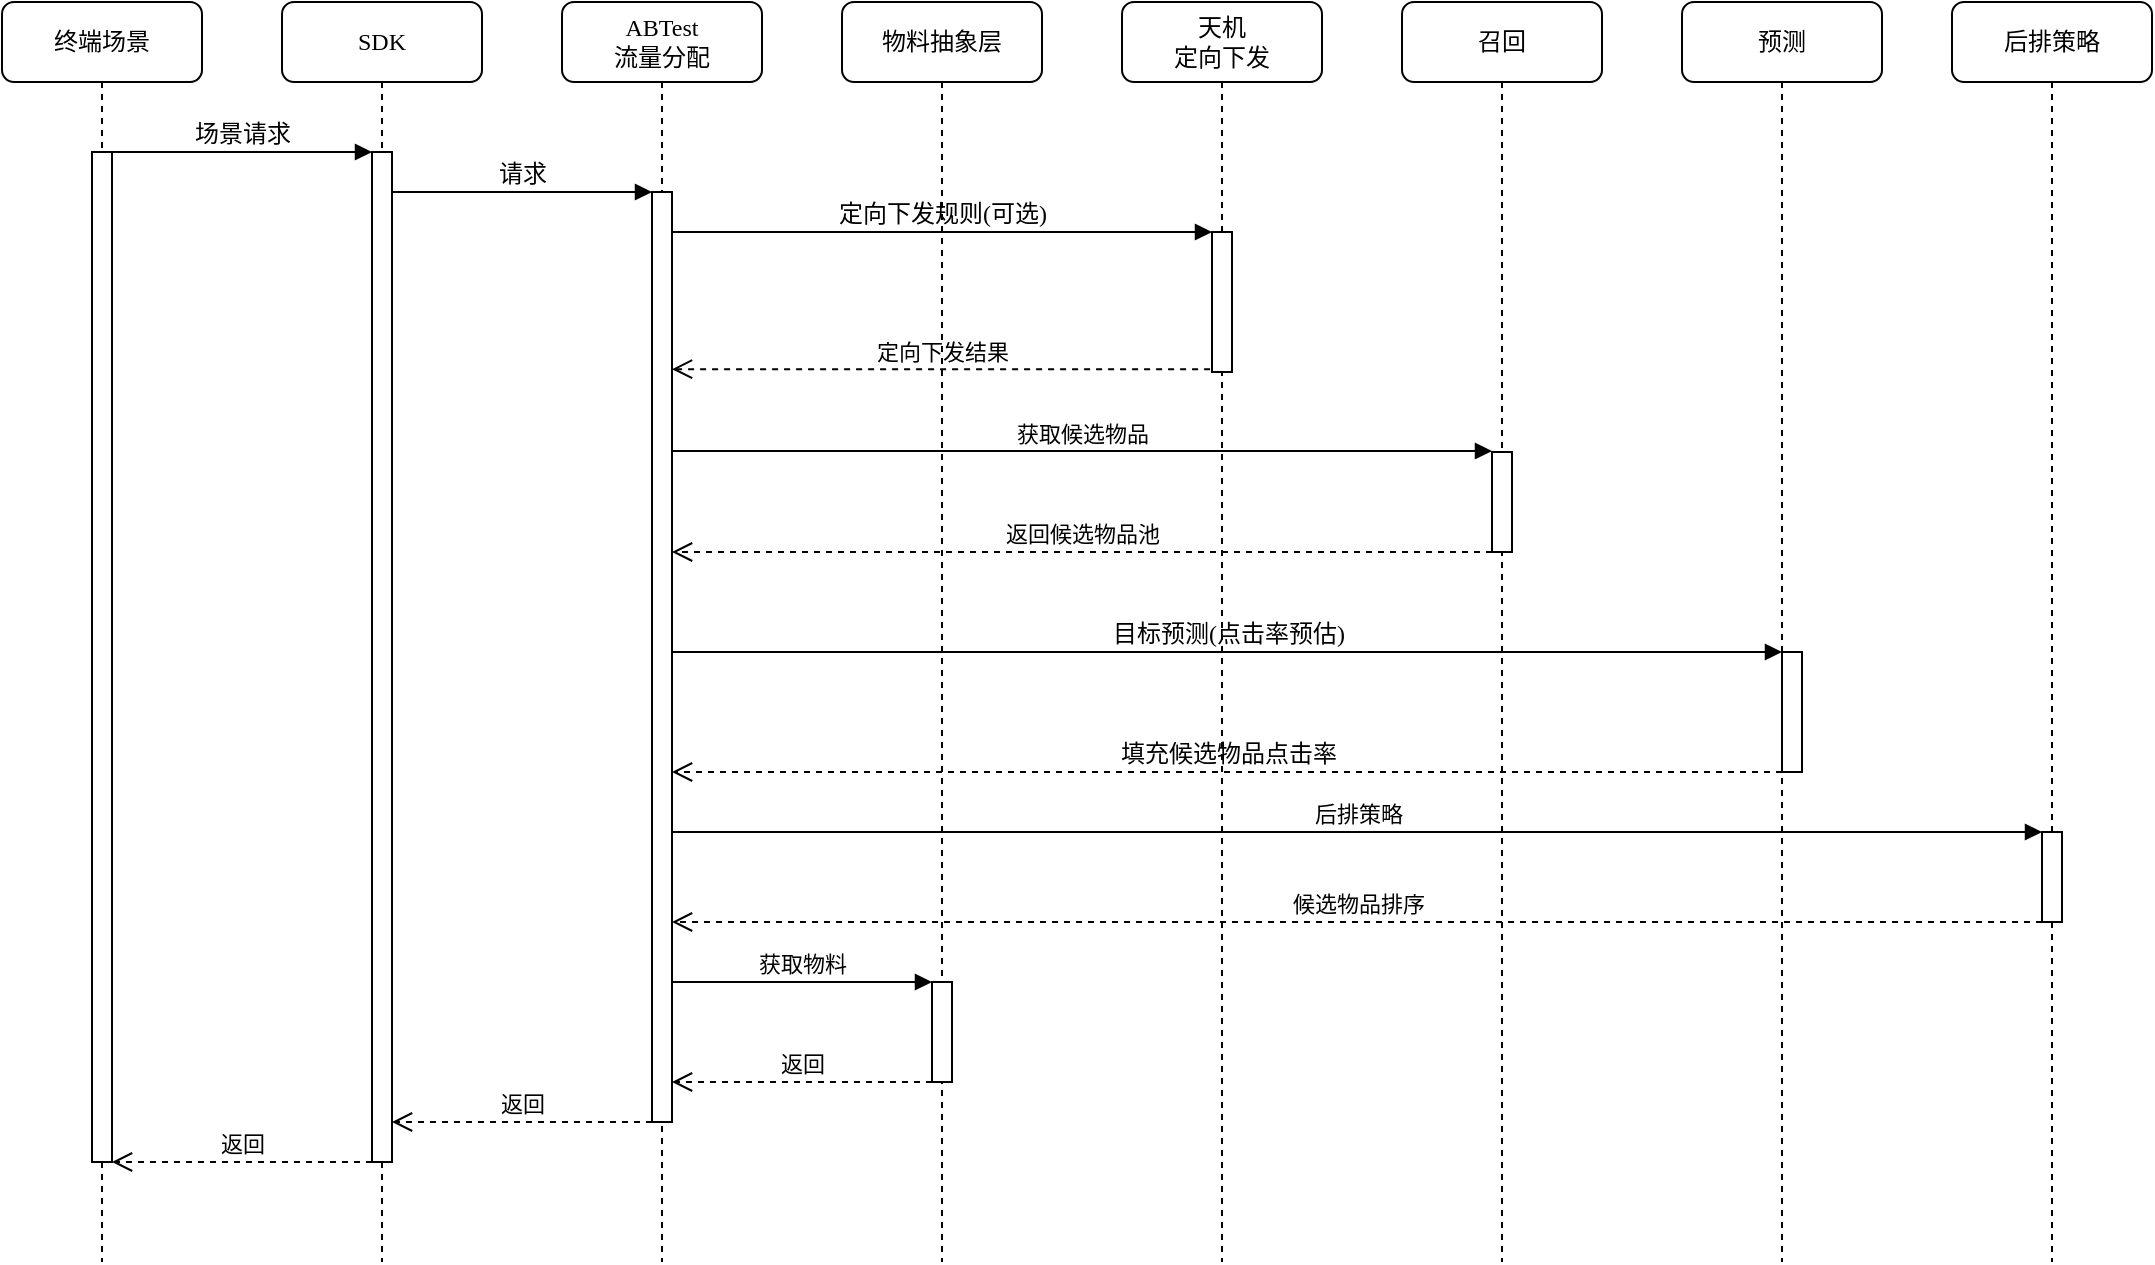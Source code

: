 <mxfile version="11.1.4" type="github"><diagram name="Page-1" id="13e1069c-82ec-6db2-03f1-153e76fe0fe0"><mxGraphModel dx="2866" dy="1566" grid="1" gridSize="10" guides="1" tooltips="1" connect="1" arrows="1" fold="1" page="1" pageScale="1" pageWidth="1100" pageHeight="850" background="#ffffff" math="0" shadow="0"><root><mxCell id="0"/><mxCell id="1" parent="0"/><mxCell id="7baba1c4bc27f4b0-2" value="SDK" style="shape=umlLifeline;perimeter=lifelinePerimeter;whiteSpace=wrap;html=1;container=1;collapsible=0;recursiveResize=0;outlineConnect=0;rounded=1;shadow=0;comic=0;labelBackgroundColor=none;strokeColor=#000000;strokeWidth=1;fillColor=#FFFFFF;fontFamily=Verdana;fontSize=12;fontColor=#000000;align=center;" parent="1" vertex="1"><mxGeometry x="240" y="80" width="100" height="630" as="geometry"/></mxCell><mxCell id="7baba1c4bc27f4b0-10" value="" style="html=1;points=[];perimeter=orthogonalPerimeter;rounded=0;shadow=0;comic=0;labelBackgroundColor=none;strokeColor=#000000;strokeWidth=1;fillColor=#FFFFFF;fontFamily=Verdana;fontSize=12;fontColor=#000000;align=center;" parent="7baba1c4bc27f4b0-2" vertex="1"><mxGeometry x="45" y="75" width="10" height="505" as="geometry"/></mxCell><mxCell id="7baba1c4bc27f4b0-3" value="ABTest&lt;br&gt;流量分配" style="shape=umlLifeline;perimeter=lifelinePerimeter;whiteSpace=wrap;html=1;container=1;collapsible=0;recursiveResize=0;outlineConnect=0;rounded=1;shadow=0;comic=0;labelBackgroundColor=none;strokeColor=#000000;strokeWidth=1;fillColor=#FFFFFF;fontFamily=Verdana;fontSize=12;fontColor=#000000;align=center;" parent="1" vertex="1"><mxGeometry x="380" y="80" width="100" height="630" as="geometry"/></mxCell><mxCell id="7baba1c4bc27f4b0-13" value="" style="html=1;points=[];perimeter=orthogonalPerimeter;rounded=0;shadow=0;comic=0;labelBackgroundColor=none;strokeColor=#000000;strokeWidth=1;fillColor=#FFFFFF;fontFamily=Verdana;fontSize=12;fontColor=#000000;align=center;" parent="7baba1c4bc27f4b0-3" vertex="1"><mxGeometry x="45" y="95" width="10" height="465" as="geometry"/></mxCell><mxCell id="7baba1c4bc27f4b0-4" value="天机&lt;br&gt;定向下发" style="shape=umlLifeline;perimeter=lifelinePerimeter;whiteSpace=wrap;html=1;container=1;collapsible=0;recursiveResize=0;outlineConnect=0;rounded=1;shadow=0;comic=0;labelBackgroundColor=none;strokeColor=#000000;strokeWidth=1;fillColor=#FFFFFF;fontFamily=Verdana;fontSize=12;fontColor=#000000;align=center;" parent="1" vertex="1"><mxGeometry x="660" y="80" width="100" height="630" as="geometry"/></mxCell><mxCell id="7baba1c4bc27f4b0-5" value="召回" style="shape=umlLifeline;perimeter=lifelinePerimeter;whiteSpace=wrap;html=1;container=1;collapsible=0;recursiveResize=0;outlineConnect=0;rounded=1;shadow=0;comic=0;labelBackgroundColor=none;strokeColor=#000000;strokeWidth=1;fillColor=#FFFFFF;fontFamily=Verdana;fontSize=12;fontColor=#000000;align=center;" parent="1" vertex="1"><mxGeometry x="800" y="80" width="100" height="630" as="geometry"/></mxCell><mxCell id="1eGdtdeqw9wQDd7345qI-7" value="" style="html=1;points=[];perimeter=orthogonalPerimeter;rounded=0;shadow=0;comic=0;labelBackgroundColor=none;strokeColor=#000000;strokeWidth=1;fillColor=#FFFFFF;fontFamily=Verdana;fontSize=12;fontColor=#000000;align=center;" parent="7baba1c4bc27f4b0-5" vertex="1"><mxGeometry x="45" y="225" width="10" height="50" as="geometry"/></mxCell><mxCell id="7baba1c4bc27f4b0-6" value="预测" style="shape=umlLifeline;perimeter=lifelinePerimeter;whiteSpace=wrap;html=1;container=1;collapsible=0;recursiveResize=0;outlineConnect=0;rounded=1;shadow=0;comic=0;labelBackgroundColor=none;strokeColor=#000000;strokeWidth=1;fillColor=#FFFFFF;fontFamily=Verdana;fontSize=12;fontColor=#000000;align=center;" parent="1" vertex="1"><mxGeometry x="940" y="80" width="100" height="630" as="geometry"/></mxCell><mxCell id="7baba1c4bc27f4b0-28" value="" style="html=1;points=[];perimeter=orthogonalPerimeter;rounded=0;shadow=0;comic=0;labelBackgroundColor=none;strokeColor=#000000;strokeWidth=1;fillColor=#FFFFFF;fontFamily=Verdana;fontSize=12;fontColor=#000000;align=center;" parent="7baba1c4bc27f4b0-6" vertex="1"><mxGeometry x="50" y="325" width="10" height="60" as="geometry"/></mxCell><mxCell id="7baba1c4bc27f4b0-7" value="后排策略" style="shape=umlLifeline;perimeter=lifelinePerimeter;whiteSpace=wrap;html=1;container=1;collapsible=0;recursiveResize=0;outlineConnect=0;rounded=1;shadow=0;comic=0;labelBackgroundColor=none;strokeColor=#000000;strokeWidth=1;fillColor=#FFFFFF;fontFamily=Verdana;fontSize=12;fontColor=#000000;align=center;" parent="1" vertex="1"><mxGeometry x="1075" y="80" width="100" height="630" as="geometry"/></mxCell><mxCell id="7baba1c4bc27f4b0-8" value="终端场景" style="shape=umlLifeline;perimeter=lifelinePerimeter;whiteSpace=wrap;html=1;container=1;collapsible=0;recursiveResize=0;outlineConnect=0;rounded=1;shadow=0;comic=0;labelBackgroundColor=none;strokeColor=#000000;strokeWidth=1;fillColor=#FFFFFF;fontFamily=Verdana;fontSize=12;fontColor=#000000;align=center;" parent="1" vertex="1"><mxGeometry x="100" y="80" width="100" height="630" as="geometry"/></mxCell><mxCell id="7baba1c4bc27f4b0-9" value="" style="html=1;points=[];perimeter=orthogonalPerimeter;rounded=0;shadow=0;comic=0;labelBackgroundColor=none;strokeColor=#000000;strokeWidth=1;fillColor=#FFFFFF;fontFamily=Verdana;fontSize=12;fontColor=#000000;align=center;" parent="7baba1c4bc27f4b0-8" vertex="1"><mxGeometry x="45" y="75" width="10" height="505" as="geometry"/></mxCell><mxCell id="7baba1c4bc27f4b0-16" value="" style="html=1;points=[];perimeter=orthogonalPerimeter;rounded=0;shadow=0;comic=0;labelBackgroundColor=none;strokeColor=#000000;strokeWidth=1;fillColor=#FFFFFF;fontFamily=Verdana;fontSize=12;fontColor=#000000;align=center;" parent="1" vertex="1"><mxGeometry x="705" y="195" width="10" height="70" as="geometry"/></mxCell><mxCell id="7baba1c4bc27f4b0-17" value="定向下发规则(可选)" style="html=1;verticalAlign=bottom;endArrow=block;labelBackgroundColor=none;fontFamily=Verdana;fontSize=12;edgeStyle=elbowEdgeStyle;elbow=vertical;" parent="1" source="7baba1c4bc27f4b0-13" target="7baba1c4bc27f4b0-16" edge="1"><mxGeometry relative="1" as="geometry"><mxPoint x="510" y="195" as="sourcePoint"/><Array as="points"><mxPoint x="460" y="195"/></Array></mxGeometry></mxCell><mxCell id="7baba1c4bc27f4b0-25" value="" style="html=1;points=[];perimeter=orthogonalPerimeter;rounded=0;shadow=0;comic=0;labelBackgroundColor=none;strokeColor=#000000;strokeWidth=1;fillColor=#FFFFFF;fontFamily=Verdana;fontSize=12;fontColor=#000000;align=center;" parent="1" vertex="1"><mxGeometry x="1120" y="495" width="10" height="45" as="geometry"/></mxCell><mxCell id="7baba1c4bc27f4b0-29" value="目标预测(点击率预估)" style="html=1;verticalAlign=bottom;endArrow=block;entryX=0;entryY=0;labelBackgroundColor=none;fontFamily=Verdana;fontSize=12;edgeStyle=elbowEdgeStyle;elbow=vertical;" parent="1" source="7baba1c4bc27f4b0-13" target="7baba1c4bc27f4b0-28" edge="1"><mxGeometry relative="1" as="geometry"><mxPoint x="600" y="525.048" as="sourcePoint"/></mxGeometry></mxCell><mxCell id="7baba1c4bc27f4b0-30" value="填充候选物品点击率" style="html=1;verticalAlign=bottom;endArrow=open;dashed=1;endSize=8;labelBackgroundColor=none;fontFamily=Verdana;fontSize=12;edgeStyle=elbowEdgeStyle;elbow=vertical;" parent="1" source="7baba1c4bc27f4b0-28" target="7baba1c4bc27f4b0-13" edge="1"><mxGeometry relative="1" as="geometry"><mxPoint x="800" y="601" as="targetPoint"/><Array as="points"><mxPoint x="630" y="465"/><mxPoint x="660" y="465"/></Array></mxGeometry></mxCell><mxCell id="7baba1c4bc27f4b0-11" value="场景请求" style="html=1;verticalAlign=bottom;endArrow=block;entryX=0;entryY=0;labelBackgroundColor=none;fontFamily=Verdana;fontSize=12;edgeStyle=elbowEdgeStyle;elbow=vertical;" parent="1" source="7baba1c4bc27f4b0-9" target="7baba1c4bc27f4b0-10" edge="1"><mxGeometry relative="1" as="geometry"><mxPoint x="220" y="165" as="sourcePoint"/></mxGeometry></mxCell><mxCell id="7baba1c4bc27f4b0-14" value="请求" style="html=1;verticalAlign=bottom;endArrow=block;entryX=0;entryY=0;labelBackgroundColor=none;fontFamily=Verdana;fontSize=12;edgeStyle=elbowEdgeStyle;elbow=vertical;" parent="1" source="7baba1c4bc27f4b0-10" target="7baba1c4bc27f4b0-13" edge="1"><mxGeometry relative="1" as="geometry"><mxPoint x="370" y="175" as="sourcePoint"/></mxGeometry></mxCell><mxCell id="1eGdtdeqw9wQDd7345qI-1" value="定向下发结果" style="html=1;verticalAlign=bottom;endArrow=open;dashed=1;endSize=8;exitX=-0.095;exitY=0.98;exitDx=0;exitDy=0;exitPerimeter=0;" parent="1" source="7baba1c4bc27f4b0-16" target="7baba1c4bc27f4b0-13" edge="1"><mxGeometry relative="1" as="geometry"><mxPoint x="590" y="245" as="sourcePoint"/><mxPoint x="450" y="266" as="targetPoint"/></mxGeometry></mxCell><mxCell id="1eGdtdeqw9wQDd7345qI-6" value="获取候选物品" style="html=1;verticalAlign=bottom;endArrow=block;" parent="1" edge="1"><mxGeometry width="80" relative="1" as="geometry"><mxPoint x="435" y="304.5" as="sourcePoint"/><mxPoint x="845" y="304.5" as="targetPoint"/></mxGeometry></mxCell><mxCell id="1eGdtdeqw9wQDd7345qI-8" value="返回候选物品池" style="html=1;verticalAlign=bottom;endArrow=open;dashed=1;endSize=8;" parent="1" source="1eGdtdeqw9wQDd7345qI-7" target="7baba1c4bc27f4b0-13" edge="1"><mxGeometry relative="1" as="geometry"><mxPoint x="720" y="375" as="sourcePoint"/><mxPoint x="640" y="375" as="targetPoint"/><Array as="points"><mxPoint x="630" y="355"/></Array></mxGeometry></mxCell><mxCell id="1eGdtdeqw9wQDd7345qI-11" value="后排策略" style="html=1;verticalAlign=bottom;endArrow=block;" parent="1" source="7baba1c4bc27f4b0-13" target="7baba1c4bc27f4b0-25" edge="1"><mxGeometry width="80" relative="1" as="geometry"><mxPoint x="460" y="485" as="sourcePoint"/><mxPoint x="1000" y="485" as="targetPoint"/></mxGeometry></mxCell><mxCell id="1eGdtdeqw9wQDd7345qI-13" value="候选物品排序" style="html=1;verticalAlign=bottom;endArrow=open;dashed=1;endSize=8;" parent="1" source="7baba1c4bc27f4b0-25" target="7baba1c4bc27f4b0-13" edge="1"><mxGeometry relative="1" as="geometry"><mxPoint x="1002.5" y="534.5" as="sourcePoint"/><mxPoint x="457.5" y="534.5" as="targetPoint"/><Array as="points"><mxPoint x="910" y="540"/><mxPoint x="660" y="540"/></Array></mxGeometry></mxCell><mxCell id="1eGdtdeqw9wQDd7345qI-14" value="返回" style="html=1;verticalAlign=bottom;endArrow=open;dashed=1;endSize=8;" parent="1" source="7baba1c4bc27f4b0-13" target="7baba1c4bc27f4b0-10" edge="1"><mxGeometry relative="1" as="geometry"><mxPoint x="450" y="555" as="sourcePoint"/><mxPoint x="370" y="555" as="targetPoint"/><Array as="points"><mxPoint x="380" y="640"/></Array></mxGeometry></mxCell><mxCell id="1eGdtdeqw9wQDd7345qI-15" value="返回" style="html=1;verticalAlign=bottom;endArrow=open;dashed=1;endSize=8;" parent="1" source="7baba1c4bc27f4b0-10" target="7baba1c4bc27f4b0-9" edge="1"><mxGeometry relative="1" as="geometry"><mxPoint x="280" y="605" as="sourcePoint"/><mxPoint x="200" y="605" as="targetPoint"/><Array as="points"><mxPoint x="230" y="660"/><mxPoint x="190" y="660"/></Array></mxGeometry></mxCell><mxCell id="1eGdtdeqw9wQDd7345qI-16" value="物料抽象层" style="shape=umlLifeline;perimeter=lifelinePerimeter;whiteSpace=wrap;html=1;container=1;collapsible=0;recursiveResize=0;outlineConnect=0;rounded=1;shadow=0;comic=0;labelBackgroundColor=none;strokeColor=#000000;strokeWidth=1;fillColor=#FFFFFF;fontFamily=Verdana;fontSize=12;fontColor=#000000;align=center;" parent="1" vertex="1"><mxGeometry x="520" y="80" width="100" height="630" as="geometry"/></mxCell><mxCell id="1eGdtdeqw9wQDd7345qI-17" value="" style="html=1;points=[];perimeter=orthogonalPerimeter;rounded=0;shadow=0;comic=0;labelBackgroundColor=none;strokeColor=#000000;strokeWidth=1;fillColor=#FFFFFF;fontFamily=Verdana;fontSize=12;fontColor=#000000;align=center;" parent="1" vertex="1"><mxGeometry x="565" y="570" width="10" height="50" as="geometry"/></mxCell><mxCell id="1eGdtdeqw9wQDd7345qI-18" value="获取物料" style="html=1;verticalAlign=bottom;endArrow=block;" parent="1" source="7baba1c4bc27f4b0-13" target="1eGdtdeqw9wQDd7345qI-17" edge="1"><mxGeometry width="80" relative="1" as="geometry"><mxPoint x="430" y="580" as="sourcePoint"/><mxPoint x="510" y="580" as="targetPoint"/></mxGeometry></mxCell><mxCell id="1eGdtdeqw9wQDd7345qI-19" value="返回" style="html=1;verticalAlign=bottom;endArrow=open;dashed=1;endSize=8;" parent="1" source="1eGdtdeqw9wQDd7345qI-17" target="7baba1c4bc27f4b0-13" edge="1"><mxGeometry relative="1" as="geometry"><mxPoint x="610" y="780" as="sourcePoint"/><mxPoint x="530" y="780" as="targetPoint"/><Array as="points"><mxPoint x="520" y="620"/></Array></mxGeometry></mxCell></root></mxGraphModel></diagram></mxfile>